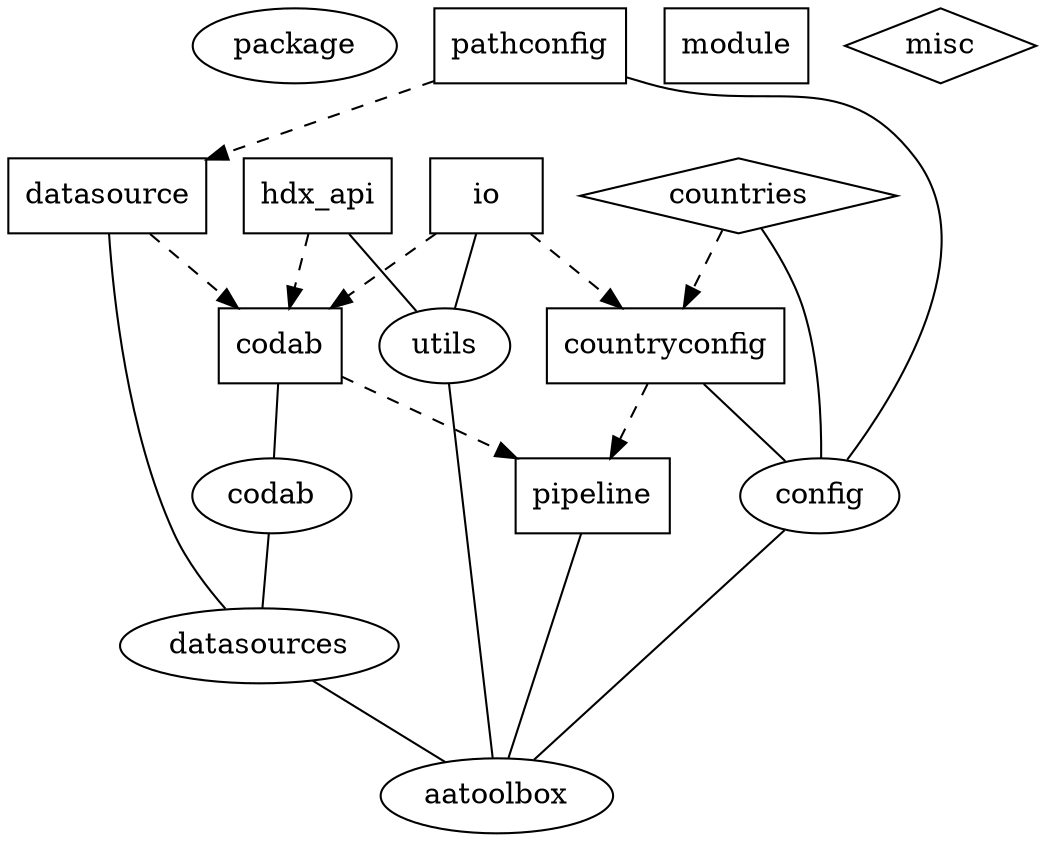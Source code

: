 digraph D {
  # Packages
  node [shape=oval];
  package
  aatoolbox
  datasources
  utils
  config
  codab

  # Modules
  node [shape=box];
  module
  pipeline
  # Config
  countryconfig
  pathconfig
  # Utils
  io
  hdx_api
  # Datasources
  codab_module[label="codab"]
  datasource

  # Misc
  node [shape=diamond];
  misc
  countries

  # Structure connections
  edge [arrowhead=none];
  # Main dir
  datasources-> aatoolbox
  config -> aatoolbox
  utils -> aatoolbox
  pipeline -> aatoolbox
  # Config dir
  countries -> config
  countryconfig -> config
  pathconfig -> config
  # Utils dir
  io -> utils
  hdx_api -> utils
  # Datasources
  codab -> datasources
  codab_module -> codab
  datasource -> datasources

  # Import connections
  edge[arrowhead=normal, style=dashed]
  countryconfig -> pipeline
  codab_module -> pipeline
  pathconfig -> datasource
  countries -> countryconfig
  io -> countryconfig
  io -> codab_module
  hdx_api -> codab_module
  datasource -> codab_module
}

